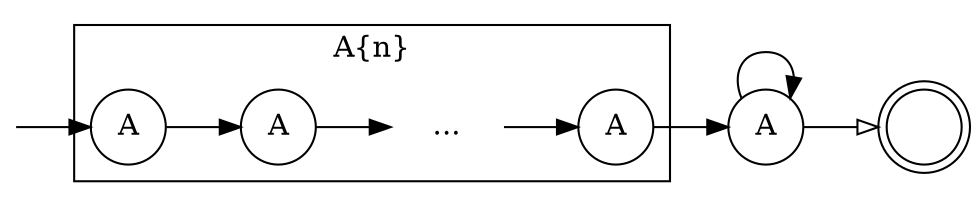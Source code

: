 digraph G {
  node [shape=circle]
  rankdir=LR
  
  init [label="", shape=point, style=invis]
  init -> A1
  
  subgraph cluster0 {
    label="A{n}"
    
    A1 [label=A]
    A2 [label=A]
    AN [label=A]
    ellipse [label="...", shape=none]
    
    A1 -> A2 -> ellipse -> AN
  }

  AN -> Arep
  
  Arep [label=A]
  
  Arep -> Arep
  Arep -> accept [arrowhead=empty]
  
  accept [label="", shape=doublecircle]
  
}
